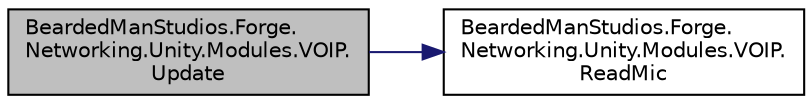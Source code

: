 digraph "BeardedManStudios.Forge.Networking.Unity.Modules.VOIP.Update"
{
 // LATEX_PDF_SIZE
  edge [fontname="Helvetica",fontsize="10",labelfontname="Helvetica",labelfontsize="10"];
  node [fontname="Helvetica",fontsize="10",shape=record];
  rankdir="LR";
  Node48 [label="BeardedManStudios.Forge.\lNetworking.Unity.Modules.VOIP.\lUpdate",height=0.2,width=0.4,color="black", fillcolor="grey75", style="filled", fontcolor="black",tooltip=" "];
  Node48 -> Node49 [color="midnightblue",fontsize="10",style="solid",fontname="Helvetica"];
  Node49 [label="BeardedManStudios.Forge.\lNetworking.Unity.Modules.VOIP.\lReadMic",height=0.2,width=0.4,color="black", fillcolor="white", style="filled",URL="$class_bearded_man_studios_1_1_forge_1_1_networking_1_1_unity_1_1_modules_1_1_v_o_i_p.html#aea3ec64d827004c415891aa05f1dc87e",tooltip=" "];
}
